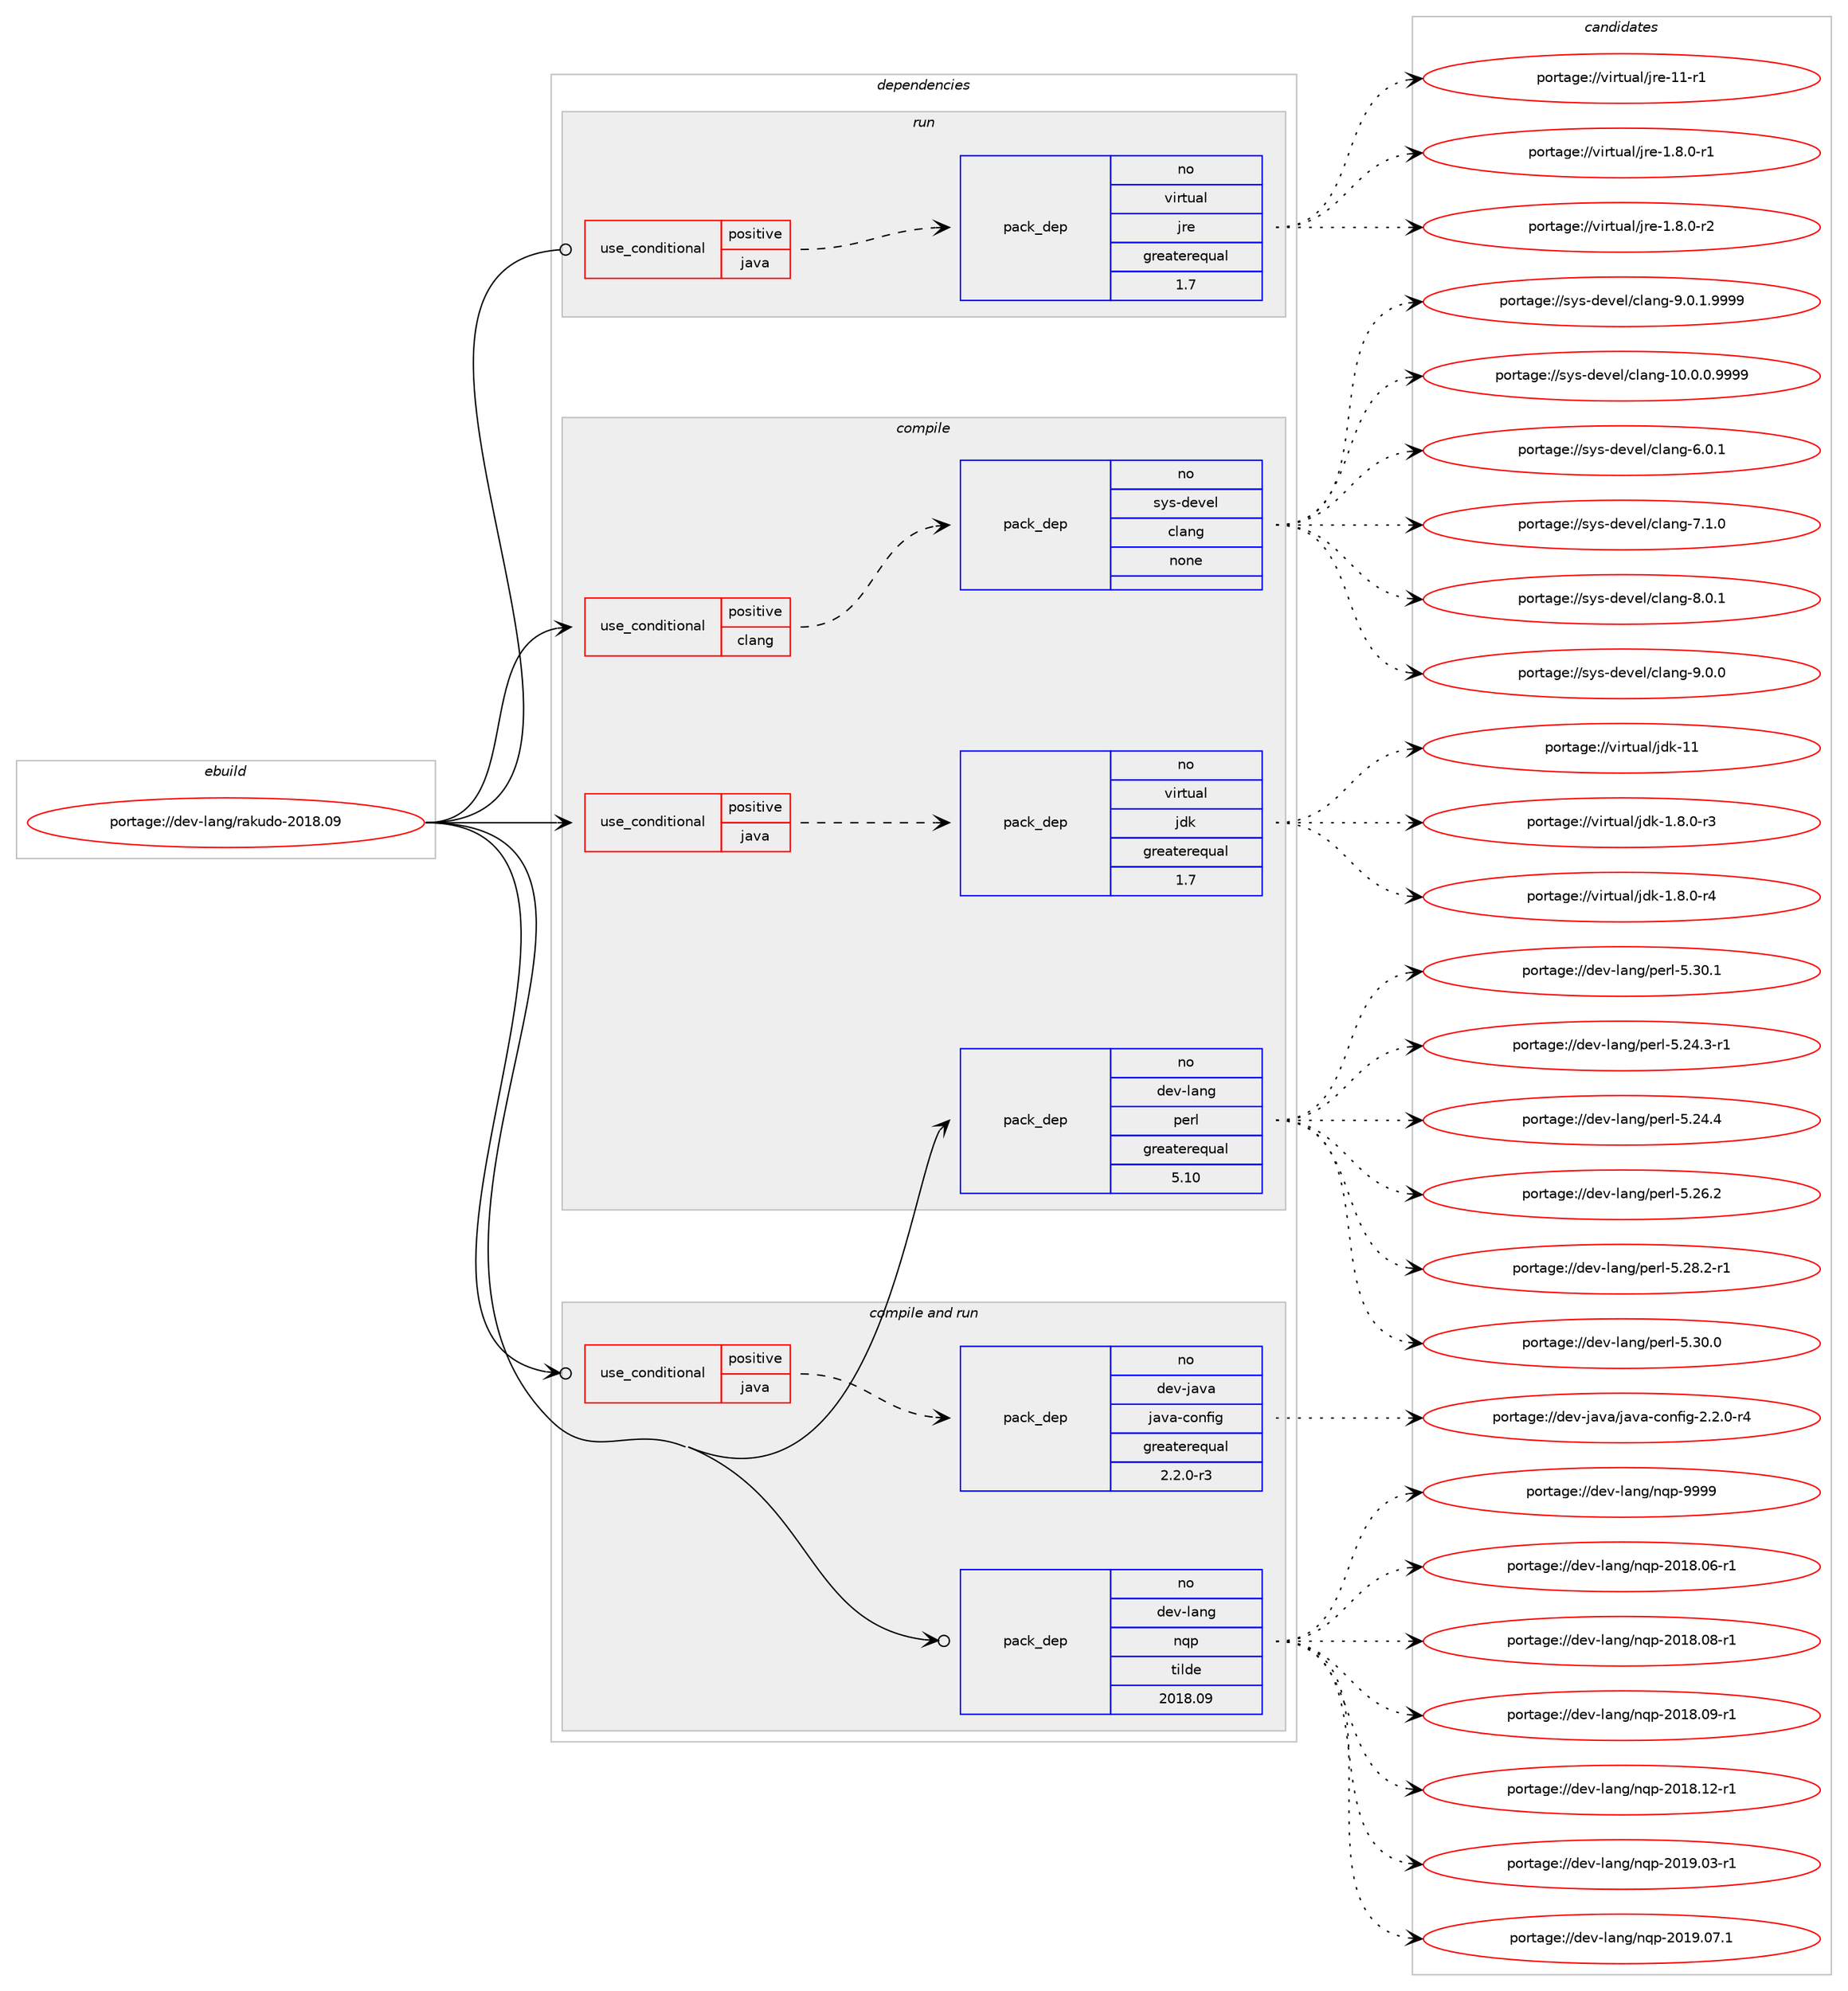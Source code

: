 digraph prolog {

# *************
# Graph options
# *************

newrank=true;
concentrate=true;
compound=true;
graph [rankdir=LR,fontname=Helvetica,fontsize=10,ranksep=1.5];#, ranksep=2.5, nodesep=0.2];
edge  [arrowhead=vee];
node  [fontname=Helvetica,fontsize=10];

# **********
# The ebuild
# **********

subgraph cluster_leftcol {
color=gray;
rank=same;
label=<<i>ebuild</i>>;
id [label="portage://dev-lang/rakudo-2018.09", color=red, width=4, href="../dev-lang/rakudo-2018.09.svg"];
}

# ****************
# The dependencies
# ****************

subgraph cluster_midcol {
color=gray;
label=<<i>dependencies</i>>;
subgraph cluster_compile {
fillcolor="#eeeeee";
style=filled;
label=<<i>compile</i>>;
subgraph cond20038 {
dependency96223 [label=<<TABLE BORDER="0" CELLBORDER="1" CELLSPACING="0" CELLPADDING="4"><TR><TD ROWSPAN="3" CELLPADDING="10">use_conditional</TD></TR><TR><TD>positive</TD></TR><TR><TD>clang</TD></TR></TABLE>>, shape=none, color=red];
subgraph pack73358 {
dependency96224 [label=<<TABLE BORDER="0" CELLBORDER="1" CELLSPACING="0" CELLPADDING="4" WIDTH="220"><TR><TD ROWSPAN="6" CELLPADDING="30">pack_dep</TD></TR><TR><TD WIDTH="110">no</TD></TR><TR><TD>sys-devel</TD></TR><TR><TD>clang</TD></TR><TR><TD>none</TD></TR><TR><TD></TD></TR></TABLE>>, shape=none, color=blue];
}
dependency96223:e -> dependency96224:w [weight=20,style="dashed",arrowhead="vee"];
}
id:e -> dependency96223:w [weight=20,style="solid",arrowhead="vee"];
subgraph cond20039 {
dependency96225 [label=<<TABLE BORDER="0" CELLBORDER="1" CELLSPACING="0" CELLPADDING="4"><TR><TD ROWSPAN="3" CELLPADDING="10">use_conditional</TD></TR><TR><TD>positive</TD></TR><TR><TD>java</TD></TR></TABLE>>, shape=none, color=red];
subgraph pack73359 {
dependency96226 [label=<<TABLE BORDER="0" CELLBORDER="1" CELLSPACING="0" CELLPADDING="4" WIDTH="220"><TR><TD ROWSPAN="6" CELLPADDING="30">pack_dep</TD></TR><TR><TD WIDTH="110">no</TD></TR><TR><TD>virtual</TD></TR><TR><TD>jdk</TD></TR><TR><TD>greaterequal</TD></TR><TR><TD>1.7</TD></TR></TABLE>>, shape=none, color=blue];
}
dependency96225:e -> dependency96226:w [weight=20,style="dashed",arrowhead="vee"];
}
id:e -> dependency96225:w [weight=20,style="solid",arrowhead="vee"];
subgraph pack73360 {
dependency96227 [label=<<TABLE BORDER="0" CELLBORDER="1" CELLSPACING="0" CELLPADDING="4" WIDTH="220"><TR><TD ROWSPAN="6" CELLPADDING="30">pack_dep</TD></TR><TR><TD WIDTH="110">no</TD></TR><TR><TD>dev-lang</TD></TR><TR><TD>perl</TD></TR><TR><TD>greaterequal</TD></TR><TR><TD>5.10</TD></TR></TABLE>>, shape=none, color=blue];
}
id:e -> dependency96227:w [weight=20,style="solid",arrowhead="vee"];
}
subgraph cluster_compileandrun {
fillcolor="#eeeeee";
style=filled;
label=<<i>compile and run</i>>;
subgraph cond20040 {
dependency96228 [label=<<TABLE BORDER="0" CELLBORDER="1" CELLSPACING="0" CELLPADDING="4"><TR><TD ROWSPAN="3" CELLPADDING="10">use_conditional</TD></TR><TR><TD>positive</TD></TR><TR><TD>java</TD></TR></TABLE>>, shape=none, color=red];
subgraph pack73361 {
dependency96229 [label=<<TABLE BORDER="0" CELLBORDER="1" CELLSPACING="0" CELLPADDING="4" WIDTH="220"><TR><TD ROWSPAN="6" CELLPADDING="30">pack_dep</TD></TR><TR><TD WIDTH="110">no</TD></TR><TR><TD>dev-java</TD></TR><TR><TD>java-config</TD></TR><TR><TD>greaterequal</TD></TR><TR><TD>2.2.0-r3</TD></TR></TABLE>>, shape=none, color=blue];
}
dependency96228:e -> dependency96229:w [weight=20,style="dashed",arrowhead="vee"];
}
id:e -> dependency96228:w [weight=20,style="solid",arrowhead="odotvee"];
subgraph pack73362 {
dependency96230 [label=<<TABLE BORDER="0" CELLBORDER="1" CELLSPACING="0" CELLPADDING="4" WIDTH="220"><TR><TD ROWSPAN="6" CELLPADDING="30">pack_dep</TD></TR><TR><TD WIDTH="110">no</TD></TR><TR><TD>dev-lang</TD></TR><TR><TD>nqp</TD></TR><TR><TD>tilde</TD></TR><TR><TD>2018.09</TD></TR></TABLE>>, shape=none, color=blue];
}
id:e -> dependency96230:w [weight=20,style="solid",arrowhead="odotvee"];
}
subgraph cluster_run {
fillcolor="#eeeeee";
style=filled;
label=<<i>run</i>>;
subgraph cond20041 {
dependency96231 [label=<<TABLE BORDER="0" CELLBORDER="1" CELLSPACING="0" CELLPADDING="4"><TR><TD ROWSPAN="3" CELLPADDING="10">use_conditional</TD></TR><TR><TD>positive</TD></TR><TR><TD>java</TD></TR></TABLE>>, shape=none, color=red];
subgraph pack73363 {
dependency96232 [label=<<TABLE BORDER="0" CELLBORDER="1" CELLSPACING="0" CELLPADDING="4" WIDTH="220"><TR><TD ROWSPAN="6" CELLPADDING="30">pack_dep</TD></TR><TR><TD WIDTH="110">no</TD></TR><TR><TD>virtual</TD></TR><TR><TD>jre</TD></TR><TR><TD>greaterequal</TD></TR><TR><TD>1.7</TD></TR></TABLE>>, shape=none, color=blue];
}
dependency96231:e -> dependency96232:w [weight=20,style="dashed",arrowhead="vee"];
}
id:e -> dependency96231:w [weight=20,style="solid",arrowhead="odot"];
}
}

# **************
# The candidates
# **************

subgraph cluster_choices {
rank=same;
color=gray;
label=<<i>candidates</i>>;

subgraph choice73358 {
color=black;
nodesep=1;
choiceportage11512111545100101118101108479910897110103454948464846484657575757 [label="portage://sys-devel/clang-10.0.0.9999", color=red, width=4,href="../sys-devel/clang-10.0.0.9999.svg"];
choiceportage11512111545100101118101108479910897110103455446484649 [label="portage://sys-devel/clang-6.0.1", color=red, width=4,href="../sys-devel/clang-6.0.1.svg"];
choiceportage11512111545100101118101108479910897110103455546494648 [label="portage://sys-devel/clang-7.1.0", color=red, width=4,href="../sys-devel/clang-7.1.0.svg"];
choiceportage11512111545100101118101108479910897110103455646484649 [label="portage://sys-devel/clang-8.0.1", color=red, width=4,href="../sys-devel/clang-8.0.1.svg"];
choiceportage11512111545100101118101108479910897110103455746484648 [label="portage://sys-devel/clang-9.0.0", color=red, width=4,href="../sys-devel/clang-9.0.0.svg"];
choiceportage115121115451001011181011084799108971101034557464846494657575757 [label="portage://sys-devel/clang-9.0.1.9999", color=red, width=4,href="../sys-devel/clang-9.0.1.9999.svg"];
dependency96224:e -> choiceportage11512111545100101118101108479910897110103454948464846484657575757:w [style=dotted,weight="100"];
dependency96224:e -> choiceportage11512111545100101118101108479910897110103455446484649:w [style=dotted,weight="100"];
dependency96224:e -> choiceportage11512111545100101118101108479910897110103455546494648:w [style=dotted,weight="100"];
dependency96224:e -> choiceportage11512111545100101118101108479910897110103455646484649:w [style=dotted,weight="100"];
dependency96224:e -> choiceportage11512111545100101118101108479910897110103455746484648:w [style=dotted,weight="100"];
dependency96224:e -> choiceportage115121115451001011181011084799108971101034557464846494657575757:w [style=dotted,weight="100"];
}
subgraph choice73359 {
color=black;
nodesep=1;
choiceportage11810511411611797108471061001074549465646484511451 [label="portage://virtual/jdk-1.8.0-r3", color=red, width=4,href="../virtual/jdk-1.8.0-r3.svg"];
choiceportage11810511411611797108471061001074549465646484511452 [label="portage://virtual/jdk-1.8.0-r4", color=red, width=4,href="../virtual/jdk-1.8.0-r4.svg"];
choiceportage1181051141161179710847106100107454949 [label="portage://virtual/jdk-11", color=red, width=4,href="../virtual/jdk-11.svg"];
dependency96226:e -> choiceportage11810511411611797108471061001074549465646484511451:w [style=dotted,weight="100"];
dependency96226:e -> choiceportage11810511411611797108471061001074549465646484511452:w [style=dotted,weight="100"];
dependency96226:e -> choiceportage1181051141161179710847106100107454949:w [style=dotted,weight="100"];
}
subgraph choice73360 {
color=black;
nodesep=1;
choiceportage100101118451089711010347112101114108455346505246514511449 [label="portage://dev-lang/perl-5.24.3-r1", color=red, width=4,href="../dev-lang/perl-5.24.3-r1.svg"];
choiceportage10010111845108971101034711210111410845534650524652 [label="portage://dev-lang/perl-5.24.4", color=red, width=4,href="../dev-lang/perl-5.24.4.svg"];
choiceportage10010111845108971101034711210111410845534650544650 [label="portage://dev-lang/perl-5.26.2", color=red, width=4,href="../dev-lang/perl-5.26.2.svg"];
choiceportage100101118451089711010347112101114108455346505646504511449 [label="portage://dev-lang/perl-5.28.2-r1", color=red, width=4,href="../dev-lang/perl-5.28.2-r1.svg"];
choiceportage10010111845108971101034711210111410845534651484648 [label="portage://dev-lang/perl-5.30.0", color=red, width=4,href="../dev-lang/perl-5.30.0.svg"];
choiceportage10010111845108971101034711210111410845534651484649 [label="portage://dev-lang/perl-5.30.1", color=red, width=4,href="../dev-lang/perl-5.30.1.svg"];
dependency96227:e -> choiceportage100101118451089711010347112101114108455346505246514511449:w [style=dotted,weight="100"];
dependency96227:e -> choiceportage10010111845108971101034711210111410845534650524652:w [style=dotted,weight="100"];
dependency96227:e -> choiceportage10010111845108971101034711210111410845534650544650:w [style=dotted,weight="100"];
dependency96227:e -> choiceportage100101118451089711010347112101114108455346505646504511449:w [style=dotted,weight="100"];
dependency96227:e -> choiceportage10010111845108971101034711210111410845534651484648:w [style=dotted,weight="100"];
dependency96227:e -> choiceportage10010111845108971101034711210111410845534651484649:w [style=dotted,weight="100"];
}
subgraph choice73361 {
color=black;
nodesep=1;
choiceportage10010111845106971189747106971189745991111101021051034550465046484511452 [label="portage://dev-java/java-config-2.2.0-r4", color=red, width=4,href="../dev-java/java-config-2.2.0-r4.svg"];
dependency96229:e -> choiceportage10010111845106971189747106971189745991111101021051034550465046484511452:w [style=dotted,weight="100"];
}
subgraph choice73362 {
color=black;
nodesep=1;
choiceportage10010111845108971101034711011311245504849564648544511449 [label="portage://dev-lang/nqp-2018.06-r1", color=red, width=4,href="../dev-lang/nqp-2018.06-r1.svg"];
choiceportage10010111845108971101034711011311245504849564648564511449 [label="portage://dev-lang/nqp-2018.08-r1", color=red, width=4,href="../dev-lang/nqp-2018.08-r1.svg"];
choiceportage10010111845108971101034711011311245504849564648574511449 [label="portage://dev-lang/nqp-2018.09-r1", color=red, width=4,href="../dev-lang/nqp-2018.09-r1.svg"];
choiceportage10010111845108971101034711011311245504849564649504511449 [label="portage://dev-lang/nqp-2018.12-r1", color=red, width=4,href="../dev-lang/nqp-2018.12-r1.svg"];
choiceportage10010111845108971101034711011311245504849574648514511449 [label="portage://dev-lang/nqp-2019.03-r1", color=red, width=4,href="../dev-lang/nqp-2019.03-r1.svg"];
choiceportage10010111845108971101034711011311245504849574648554649 [label="portage://dev-lang/nqp-2019.07.1", color=red, width=4,href="../dev-lang/nqp-2019.07.1.svg"];
choiceportage1001011184510897110103471101131124557575757 [label="portage://dev-lang/nqp-9999", color=red, width=4,href="../dev-lang/nqp-9999.svg"];
dependency96230:e -> choiceportage10010111845108971101034711011311245504849564648544511449:w [style=dotted,weight="100"];
dependency96230:e -> choiceportage10010111845108971101034711011311245504849564648564511449:w [style=dotted,weight="100"];
dependency96230:e -> choiceportage10010111845108971101034711011311245504849564648574511449:w [style=dotted,weight="100"];
dependency96230:e -> choiceportage10010111845108971101034711011311245504849564649504511449:w [style=dotted,weight="100"];
dependency96230:e -> choiceportage10010111845108971101034711011311245504849574648514511449:w [style=dotted,weight="100"];
dependency96230:e -> choiceportage10010111845108971101034711011311245504849574648554649:w [style=dotted,weight="100"];
dependency96230:e -> choiceportage1001011184510897110103471101131124557575757:w [style=dotted,weight="100"];
}
subgraph choice73363 {
color=black;
nodesep=1;
choiceportage11810511411611797108471061141014549465646484511449 [label="portage://virtual/jre-1.8.0-r1", color=red, width=4,href="../virtual/jre-1.8.0-r1.svg"];
choiceportage11810511411611797108471061141014549465646484511450 [label="portage://virtual/jre-1.8.0-r2", color=red, width=4,href="../virtual/jre-1.8.0-r2.svg"];
choiceportage11810511411611797108471061141014549494511449 [label="portage://virtual/jre-11-r1", color=red, width=4,href="../virtual/jre-11-r1.svg"];
dependency96232:e -> choiceportage11810511411611797108471061141014549465646484511449:w [style=dotted,weight="100"];
dependency96232:e -> choiceportage11810511411611797108471061141014549465646484511450:w [style=dotted,weight="100"];
dependency96232:e -> choiceportage11810511411611797108471061141014549494511449:w [style=dotted,weight="100"];
}
}

}
